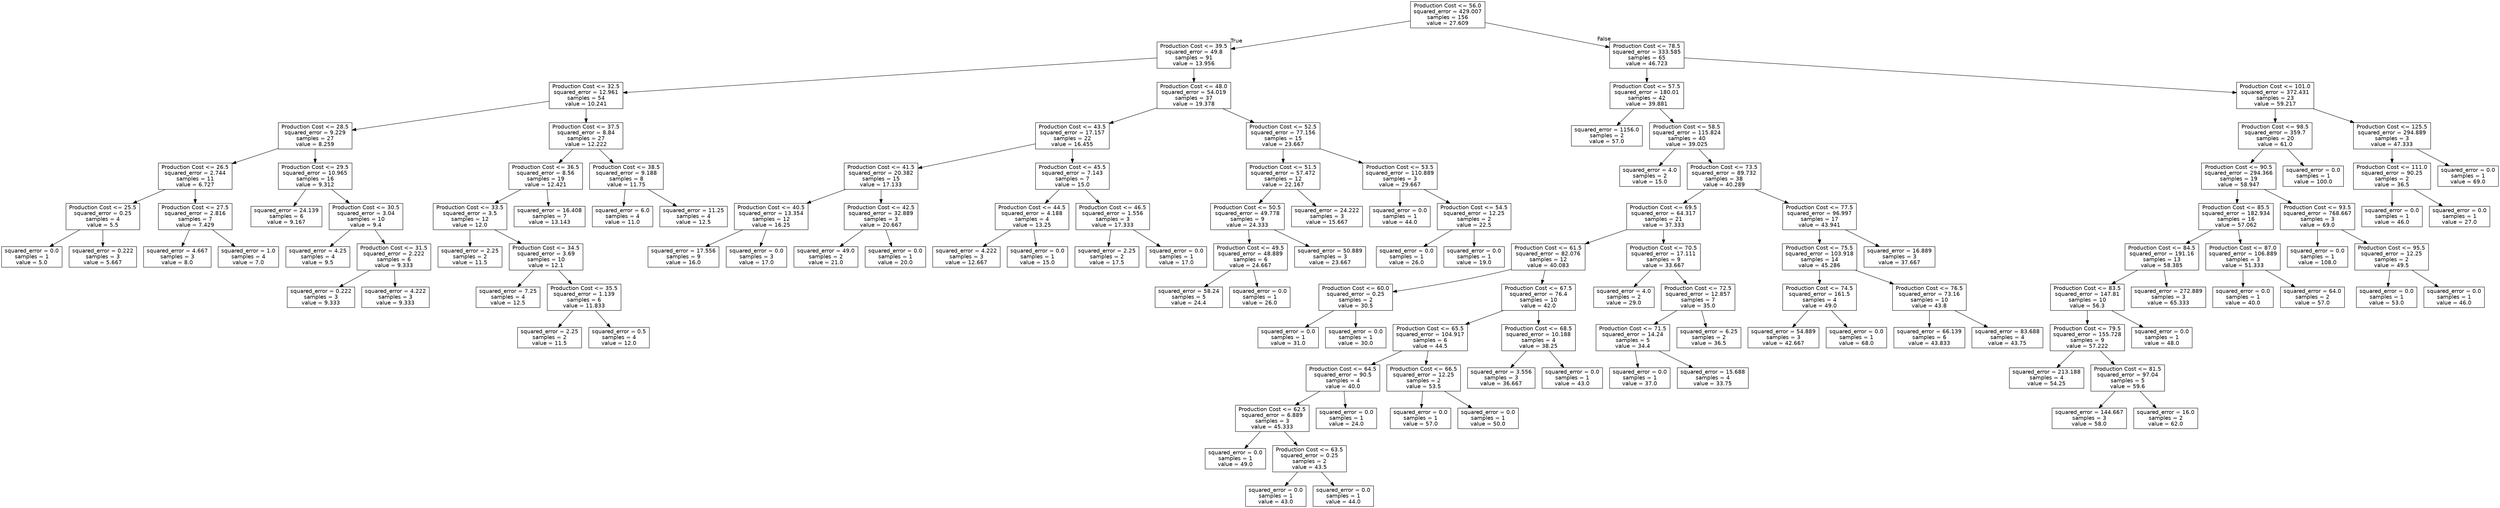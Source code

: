 digraph Tree {
node [shape=box, fontname="helvetica"] ;
edge [fontname="helvetica"] ;
0 [label="Production Cost <= 56.0\nsquared_error = 429.007\nsamples = 156\nvalue = 27.609"] ;
1 [label="Production Cost <= 39.5\nsquared_error = 49.8\nsamples = 91\nvalue = 13.956"] ;
0 -> 1 [labeldistance=2.5, labelangle=45, headlabel="True"] ;
2 [label="Production Cost <= 32.5\nsquared_error = 12.961\nsamples = 54\nvalue = 10.241"] ;
1 -> 2 ;
3 [label="Production Cost <= 28.5\nsquared_error = 9.229\nsamples = 27\nvalue = 8.259"] ;
2 -> 3 ;
4 [label="Production Cost <= 26.5\nsquared_error = 2.744\nsamples = 11\nvalue = 6.727"] ;
3 -> 4 ;
5 [label="Production Cost <= 25.5\nsquared_error = 0.25\nsamples = 4\nvalue = 5.5"] ;
4 -> 5 ;
6 [label="squared_error = 0.0\nsamples = 1\nvalue = 5.0"] ;
5 -> 6 ;
7 [label="squared_error = 0.222\nsamples = 3\nvalue = 5.667"] ;
5 -> 7 ;
8 [label="Production Cost <= 27.5\nsquared_error = 2.816\nsamples = 7\nvalue = 7.429"] ;
4 -> 8 ;
9 [label="squared_error = 4.667\nsamples = 3\nvalue = 8.0"] ;
8 -> 9 ;
10 [label="squared_error = 1.0\nsamples = 4\nvalue = 7.0"] ;
8 -> 10 ;
11 [label="Production Cost <= 29.5\nsquared_error = 10.965\nsamples = 16\nvalue = 9.312"] ;
3 -> 11 ;
12 [label="squared_error = 24.139\nsamples = 6\nvalue = 9.167"] ;
11 -> 12 ;
13 [label="Production Cost <= 30.5\nsquared_error = 3.04\nsamples = 10\nvalue = 9.4"] ;
11 -> 13 ;
14 [label="squared_error = 4.25\nsamples = 4\nvalue = 9.5"] ;
13 -> 14 ;
15 [label="Production Cost <= 31.5\nsquared_error = 2.222\nsamples = 6\nvalue = 9.333"] ;
13 -> 15 ;
16 [label="squared_error = 0.222\nsamples = 3\nvalue = 9.333"] ;
15 -> 16 ;
17 [label="squared_error = 4.222\nsamples = 3\nvalue = 9.333"] ;
15 -> 17 ;
18 [label="Production Cost <= 37.5\nsquared_error = 8.84\nsamples = 27\nvalue = 12.222"] ;
2 -> 18 ;
19 [label="Production Cost <= 36.5\nsquared_error = 8.56\nsamples = 19\nvalue = 12.421"] ;
18 -> 19 ;
20 [label="Production Cost <= 33.5\nsquared_error = 3.5\nsamples = 12\nvalue = 12.0"] ;
19 -> 20 ;
21 [label="squared_error = 2.25\nsamples = 2\nvalue = 11.5"] ;
20 -> 21 ;
22 [label="Production Cost <= 34.5\nsquared_error = 3.69\nsamples = 10\nvalue = 12.1"] ;
20 -> 22 ;
23 [label="squared_error = 7.25\nsamples = 4\nvalue = 12.5"] ;
22 -> 23 ;
24 [label="Production Cost <= 35.5\nsquared_error = 1.139\nsamples = 6\nvalue = 11.833"] ;
22 -> 24 ;
25 [label="squared_error = 2.25\nsamples = 2\nvalue = 11.5"] ;
24 -> 25 ;
26 [label="squared_error = 0.5\nsamples = 4\nvalue = 12.0"] ;
24 -> 26 ;
27 [label="squared_error = 16.408\nsamples = 7\nvalue = 13.143"] ;
19 -> 27 ;
28 [label="Production Cost <= 38.5\nsquared_error = 9.188\nsamples = 8\nvalue = 11.75"] ;
18 -> 28 ;
29 [label="squared_error = 6.0\nsamples = 4\nvalue = 11.0"] ;
28 -> 29 ;
30 [label="squared_error = 11.25\nsamples = 4\nvalue = 12.5"] ;
28 -> 30 ;
31 [label="Production Cost <= 48.0\nsquared_error = 54.019\nsamples = 37\nvalue = 19.378"] ;
1 -> 31 ;
32 [label="Production Cost <= 43.5\nsquared_error = 17.157\nsamples = 22\nvalue = 16.455"] ;
31 -> 32 ;
33 [label="Production Cost <= 41.5\nsquared_error = 20.382\nsamples = 15\nvalue = 17.133"] ;
32 -> 33 ;
34 [label="Production Cost <= 40.5\nsquared_error = 13.354\nsamples = 12\nvalue = 16.25"] ;
33 -> 34 ;
35 [label="squared_error = 17.556\nsamples = 9\nvalue = 16.0"] ;
34 -> 35 ;
36 [label="squared_error = 0.0\nsamples = 3\nvalue = 17.0"] ;
34 -> 36 ;
37 [label="Production Cost <= 42.5\nsquared_error = 32.889\nsamples = 3\nvalue = 20.667"] ;
33 -> 37 ;
38 [label="squared_error = 49.0\nsamples = 2\nvalue = 21.0"] ;
37 -> 38 ;
39 [label="squared_error = 0.0\nsamples = 1\nvalue = 20.0"] ;
37 -> 39 ;
40 [label="Production Cost <= 45.5\nsquared_error = 7.143\nsamples = 7\nvalue = 15.0"] ;
32 -> 40 ;
41 [label="Production Cost <= 44.5\nsquared_error = 4.188\nsamples = 4\nvalue = 13.25"] ;
40 -> 41 ;
42 [label="squared_error = 4.222\nsamples = 3\nvalue = 12.667"] ;
41 -> 42 ;
43 [label="squared_error = 0.0\nsamples = 1\nvalue = 15.0"] ;
41 -> 43 ;
44 [label="Production Cost <= 46.5\nsquared_error = 1.556\nsamples = 3\nvalue = 17.333"] ;
40 -> 44 ;
45 [label="squared_error = 2.25\nsamples = 2\nvalue = 17.5"] ;
44 -> 45 ;
46 [label="squared_error = 0.0\nsamples = 1\nvalue = 17.0"] ;
44 -> 46 ;
47 [label="Production Cost <= 52.5\nsquared_error = 77.156\nsamples = 15\nvalue = 23.667"] ;
31 -> 47 ;
48 [label="Production Cost <= 51.5\nsquared_error = 57.472\nsamples = 12\nvalue = 22.167"] ;
47 -> 48 ;
49 [label="Production Cost <= 50.5\nsquared_error = 49.778\nsamples = 9\nvalue = 24.333"] ;
48 -> 49 ;
50 [label="Production Cost <= 49.5\nsquared_error = 48.889\nsamples = 6\nvalue = 24.667"] ;
49 -> 50 ;
51 [label="squared_error = 58.24\nsamples = 5\nvalue = 24.4"] ;
50 -> 51 ;
52 [label="squared_error = 0.0\nsamples = 1\nvalue = 26.0"] ;
50 -> 52 ;
53 [label="squared_error = 50.889\nsamples = 3\nvalue = 23.667"] ;
49 -> 53 ;
54 [label="squared_error = 24.222\nsamples = 3\nvalue = 15.667"] ;
48 -> 54 ;
55 [label="Production Cost <= 53.5\nsquared_error = 110.889\nsamples = 3\nvalue = 29.667"] ;
47 -> 55 ;
56 [label="squared_error = 0.0\nsamples = 1\nvalue = 44.0"] ;
55 -> 56 ;
57 [label="Production Cost <= 54.5\nsquared_error = 12.25\nsamples = 2\nvalue = 22.5"] ;
55 -> 57 ;
58 [label="squared_error = 0.0\nsamples = 1\nvalue = 26.0"] ;
57 -> 58 ;
59 [label="squared_error = 0.0\nsamples = 1\nvalue = 19.0"] ;
57 -> 59 ;
60 [label="Production Cost <= 78.5\nsquared_error = 333.585\nsamples = 65\nvalue = 46.723"] ;
0 -> 60 [labeldistance=2.5, labelangle=-45, headlabel="False"] ;
61 [label="Production Cost <= 57.5\nsquared_error = 180.01\nsamples = 42\nvalue = 39.881"] ;
60 -> 61 ;
62 [label="squared_error = 1156.0\nsamples = 2\nvalue = 57.0"] ;
61 -> 62 ;
63 [label="Production Cost <= 58.5\nsquared_error = 115.824\nsamples = 40\nvalue = 39.025"] ;
61 -> 63 ;
64 [label="squared_error = 4.0\nsamples = 2\nvalue = 15.0"] ;
63 -> 64 ;
65 [label="Production Cost <= 73.5\nsquared_error = 89.732\nsamples = 38\nvalue = 40.289"] ;
63 -> 65 ;
66 [label="Production Cost <= 69.5\nsquared_error = 64.317\nsamples = 21\nvalue = 37.333"] ;
65 -> 66 ;
67 [label="Production Cost <= 61.5\nsquared_error = 82.076\nsamples = 12\nvalue = 40.083"] ;
66 -> 67 ;
68 [label="Production Cost <= 60.0\nsquared_error = 0.25\nsamples = 2\nvalue = 30.5"] ;
67 -> 68 ;
69 [label="squared_error = 0.0\nsamples = 1\nvalue = 31.0"] ;
68 -> 69 ;
70 [label="squared_error = 0.0\nsamples = 1\nvalue = 30.0"] ;
68 -> 70 ;
71 [label="Production Cost <= 67.5\nsquared_error = 76.4\nsamples = 10\nvalue = 42.0"] ;
67 -> 71 ;
72 [label="Production Cost <= 65.5\nsquared_error = 104.917\nsamples = 6\nvalue = 44.5"] ;
71 -> 72 ;
73 [label="Production Cost <= 64.5\nsquared_error = 90.5\nsamples = 4\nvalue = 40.0"] ;
72 -> 73 ;
74 [label="Production Cost <= 62.5\nsquared_error = 6.889\nsamples = 3\nvalue = 45.333"] ;
73 -> 74 ;
75 [label="squared_error = 0.0\nsamples = 1\nvalue = 49.0"] ;
74 -> 75 ;
76 [label="Production Cost <= 63.5\nsquared_error = 0.25\nsamples = 2\nvalue = 43.5"] ;
74 -> 76 ;
77 [label="squared_error = 0.0\nsamples = 1\nvalue = 43.0"] ;
76 -> 77 ;
78 [label="squared_error = 0.0\nsamples = 1\nvalue = 44.0"] ;
76 -> 78 ;
79 [label="squared_error = 0.0\nsamples = 1\nvalue = 24.0"] ;
73 -> 79 ;
80 [label="Production Cost <= 66.5\nsquared_error = 12.25\nsamples = 2\nvalue = 53.5"] ;
72 -> 80 ;
81 [label="squared_error = 0.0\nsamples = 1\nvalue = 57.0"] ;
80 -> 81 ;
82 [label="squared_error = 0.0\nsamples = 1\nvalue = 50.0"] ;
80 -> 82 ;
83 [label="Production Cost <= 68.5\nsquared_error = 10.188\nsamples = 4\nvalue = 38.25"] ;
71 -> 83 ;
84 [label="squared_error = 3.556\nsamples = 3\nvalue = 36.667"] ;
83 -> 84 ;
85 [label="squared_error = 0.0\nsamples = 1\nvalue = 43.0"] ;
83 -> 85 ;
86 [label="Production Cost <= 70.5\nsquared_error = 17.111\nsamples = 9\nvalue = 33.667"] ;
66 -> 86 ;
87 [label="squared_error = 4.0\nsamples = 2\nvalue = 29.0"] ;
86 -> 87 ;
88 [label="Production Cost <= 72.5\nsquared_error = 12.857\nsamples = 7\nvalue = 35.0"] ;
86 -> 88 ;
89 [label="Production Cost <= 71.5\nsquared_error = 14.24\nsamples = 5\nvalue = 34.4"] ;
88 -> 89 ;
90 [label="squared_error = 0.0\nsamples = 1\nvalue = 37.0"] ;
89 -> 90 ;
91 [label="squared_error = 15.688\nsamples = 4\nvalue = 33.75"] ;
89 -> 91 ;
92 [label="squared_error = 6.25\nsamples = 2\nvalue = 36.5"] ;
88 -> 92 ;
93 [label="Production Cost <= 77.5\nsquared_error = 96.997\nsamples = 17\nvalue = 43.941"] ;
65 -> 93 ;
94 [label="Production Cost <= 75.5\nsquared_error = 103.918\nsamples = 14\nvalue = 45.286"] ;
93 -> 94 ;
95 [label="Production Cost <= 74.5\nsquared_error = 161.5\nsamples = 4\nvalue = 49.0"] ;
94 -> 95 ;
96 [label="squared_error = 54.889\nsamples = 3\nvalue = 42.667"] ;
95 -> 96 ;
97 [label="squared_error = 0.0\nsamples = 1\nvalue = 68.0"] ;
95 -> 97 ;
98 [label="Production Cost <= 76.5\nsquared_error = 73.16\nsamples = 10\nvalue = 43.8"] ;
94 -> 98 ;
99 [label="squared_error = 66.139\nsamples = 6\nvalue = 43.833"] ;
98 -> 99 ;
100 [label="squared_error = 83.688\nsamples = 4\nvalue = 43.75"] ;
98 -> 100 ;
101 [label="squared_error = 16.889\nsamples = 3\nvalue = 37.667"] ;
93 -> 101 ;
102 [label="Production Cost <= 101.0\nsquared_error = 372.431\nsamples = 23\nvalue = 59.217"] ;
60 -> 102 ;
103 [label="Production Cost <= 98.5\nsquared_error = 359.7\nsamples = 20\nvalue = 61.0"] ;
102 -> 103 ;
104 [label="Production Cost <= 90.5\nsquared_error = 294.366\nsamples = 19\nvalue = 58.947"] ;
103 -> 104 ;
105 [label="Production Cost <= 85.5\nsquared_error = 182.934\nsamples = 16\nvalue = 57.062"] ;
104 -> 105 ;
106 [label="Production Cost <= 84.5\nsquared_error = 191.16\nsamples = 13\nvalue = 58.385"] ;
105 -> 106 ;
107 [label="Production Cost <= 83.5\nsquared_error = 147.81\nsamples = 10\nvalue = 56.3"] ;
106 -> 107 ;
108 [label="Production Cost <= 79.5\nsquared_error = 155.728\nsamples = 9\nvalue = 57.222"] ;
107 -> 108 ;
109 [label="squared_error = 213.188\nsamples = 4\nvalue = 54.25"] ;
108 -> 109 ;
110 [label="Production Cost <= 81.5\nsquared_error = 97.04\nsamples = 5\nvalue = 59.6"] ;
108 -> 110 ;
111 [label="squared_error = 144.667\nsamples = 3\nvalue = 58.0"] ;
110 -> 111 ;
112 [label="squared_error = 16.0\nsamples = 2\nvalue = 62.0"] ;
110 -> 112 ;
113 [label="squared_error = 0.0\nsamples = 1\nvalue = 48.0"] ;
107 -> 113 ;
114 [label="squared_error = 272.889\nsamples = 3\nvalue = 65.333"] ;
106 -> 114 ;
115 [label="Production Cost <= 87.0\nsquared_error = 106.889\nsamples = 3\nvalue = 51.333"] ;
105 -> 115 ;
116 [label="squared_error = 0.0\nsamples = 1\nvalue = 40.0"] ;
115 -> 116 ;
117 [label="squared_error = 64.0\nsamples = 2\nvalue = 57.0"] ;
115 -> 117 ;
118 [label="Production Cost <= 93.5\nsquared_error = 768.667\nsamples = 3\nvalue = 69.0"] ;
104 -> 118 ;
119 [label="squared_error = 0.0\nsamples = 1\nvalue = 108.0"] ;
118 -> 119 ;
120 [label="Production Cost <= 95.5\nsquared_error = 12.25\nsamples = 2\nvalue = 49.5"] ;
118 -> 120 ;
121 [label="squared_error = 0.0\nsamples = 1\nvalue = 53.0"] ;
120 -> 121 ;
122 [label="squared_error = 0.0\nsamples = 1\nvalue = 46.0"] ;
120 -> 122 ;
123 [label="squared_error = 0.0\nsamples = 1\nvalue = 100.0"] ;
103 -> 123 ;
124 [label="Production Cost <= 125.5\nsquared_error = 294.889\nsamples = 3\nvalue = 47.333"] ;
102 -> 124 ;
125 [label="Production Cost <= 111.0\nsquared_error = 90.25\nsamples = 2\nvalue = 36.5"] ;
124 -> 125 ;
126 [label="squared_error = 0.0\nsamples = 1\nvalue = 46.0"] ;
125 -> 126 ;
127 [label="squared_error = 0.0\nsamples = 1\nvalue = 27.0"] ;
125 -> 127 ;
128 [label="squared_error = 0.0\nsamples = 1\nvalue = 69.0"] ;
124 -> 128 ;
}
